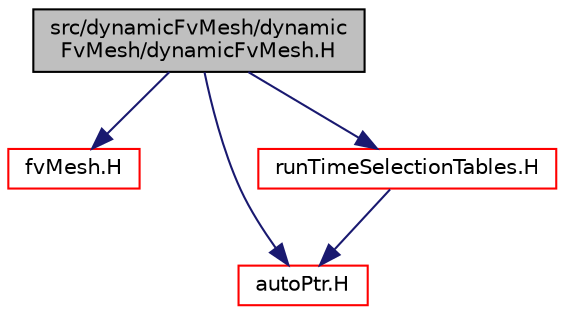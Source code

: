 digraph "src/dynamicFvMesh/dynamicFvMesh/dynamicFvMesh.H"
{
  bgcolor="transparent";
  edge [fontname="Helvetica",fontsize="10",labelfontname="Helvetica",labelfontsize="10"];
  node [fontname="Helvetica",fontsize="10",shape=record];
  Node0 [label="src/dynamicFvMesh/dynamic\lFvMesh/dynamicFvMesh.H",height=0.2,width=0.4,color="black", fillcolor="grey75", style="filled", fontcolor="black"];
  Node0 -> Node1 [color="midnightblue",fontsize="10",style="solid",fontname="Helvetica"];
  Node1 [label="fvMesh.H",height=0.2,width=0.4,color="red",URL="$a03719.html"];
  Node0 -> Node64 [color="midnightblue",fontsize="10",style="solid",fontname="Helvetica"];
  Node64 [label="autoPtr.H",height=0.2,width=0.4,color="red",URL="$a11828.html"];
  Node0 -> Node150 [color="midnightblue",fontsize="10",style="solid",fontname="Helvetica"];
  Node150 [label="runTimeSelectionTables.H",height=0.2,width=0.4,color="red",URL="$a09992.html",tooltip="Macros to ease declaration of run-time selection tables. "];
  Node150 -> Node64 [color="midnightblue",fontsize="10",style="solid",fontname="Helvetica"];
}
